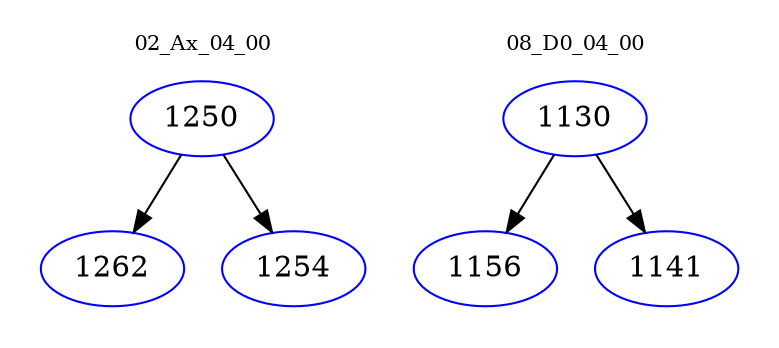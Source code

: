 digraph{
subgraph cluster_0 {
color = white
label = "02_Ax_04_00";
fontsize=10;
T0_1250 [label="1250", color="blue"]
T0_1250 -> T0_1262 [color="black"]
T0_1262 [label="1262", color="blue"]
T0_1250 -> T0_1254 [color="black"]
T0_1254 [label="1254", color="blue"]
}
subgraph cluster_1 {
color = white
label = "08_D0_04_00";
fontsize=10;
T1_1130 [label="1130", color="blue"]
T1_1130 -> T1_1156 [color="black"]
T1_1156 [label="1156", color="blue"]
T1_1130 -> T1_1141 [color="black"]
T1_1141 [label="1141", color="blue"]
}
}

